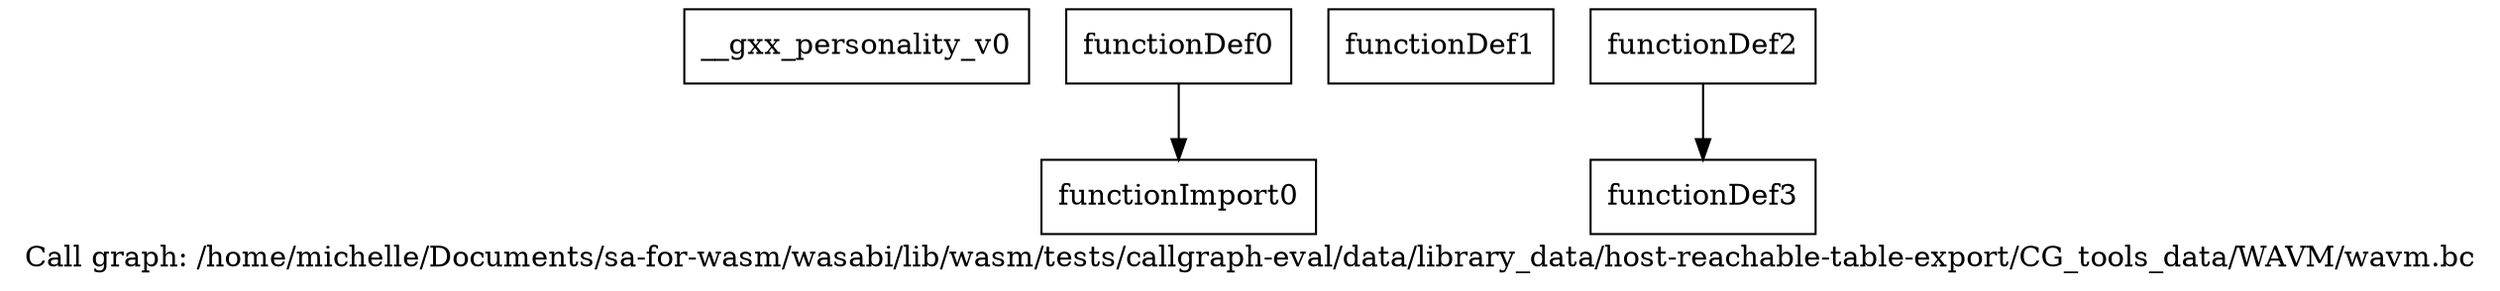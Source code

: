 digraph "Call graph: /home/michelle/Documents/sa-for-wasm/wasabi/lib/wasm/tests/callgraph-eval/data/library_data/host-reachable-table-export/CG_tools_data/WAVM/wavm.bc" {
	label="Call graph: /home/michelle/Documents/sa-for-wasm/wasabi/lib/wasm/tests/callgraph-eval/data/library_data/host-reachable-table-export/CG_tools_data/WAVM/wavm.bc";

	Node0x565210 [shape=record,label="{__gxx_personality_v0}"];
	Node0x5652c0 [shape=record,label="{functionImport0}"];
	Node0x565340 [shape=record,label="{functionDef0}"];
	Node0x565340 -> Node0x5652c0;
	Node0x5653f0 [shape=record,label="{functionDef1}"];
	Node0x565470 [shape=record,label="{functionDef2}"];
	Node0x565470 -> Node0x565640;
	Node0x565640 [shape=record,label="{functionDef3}"];
}

